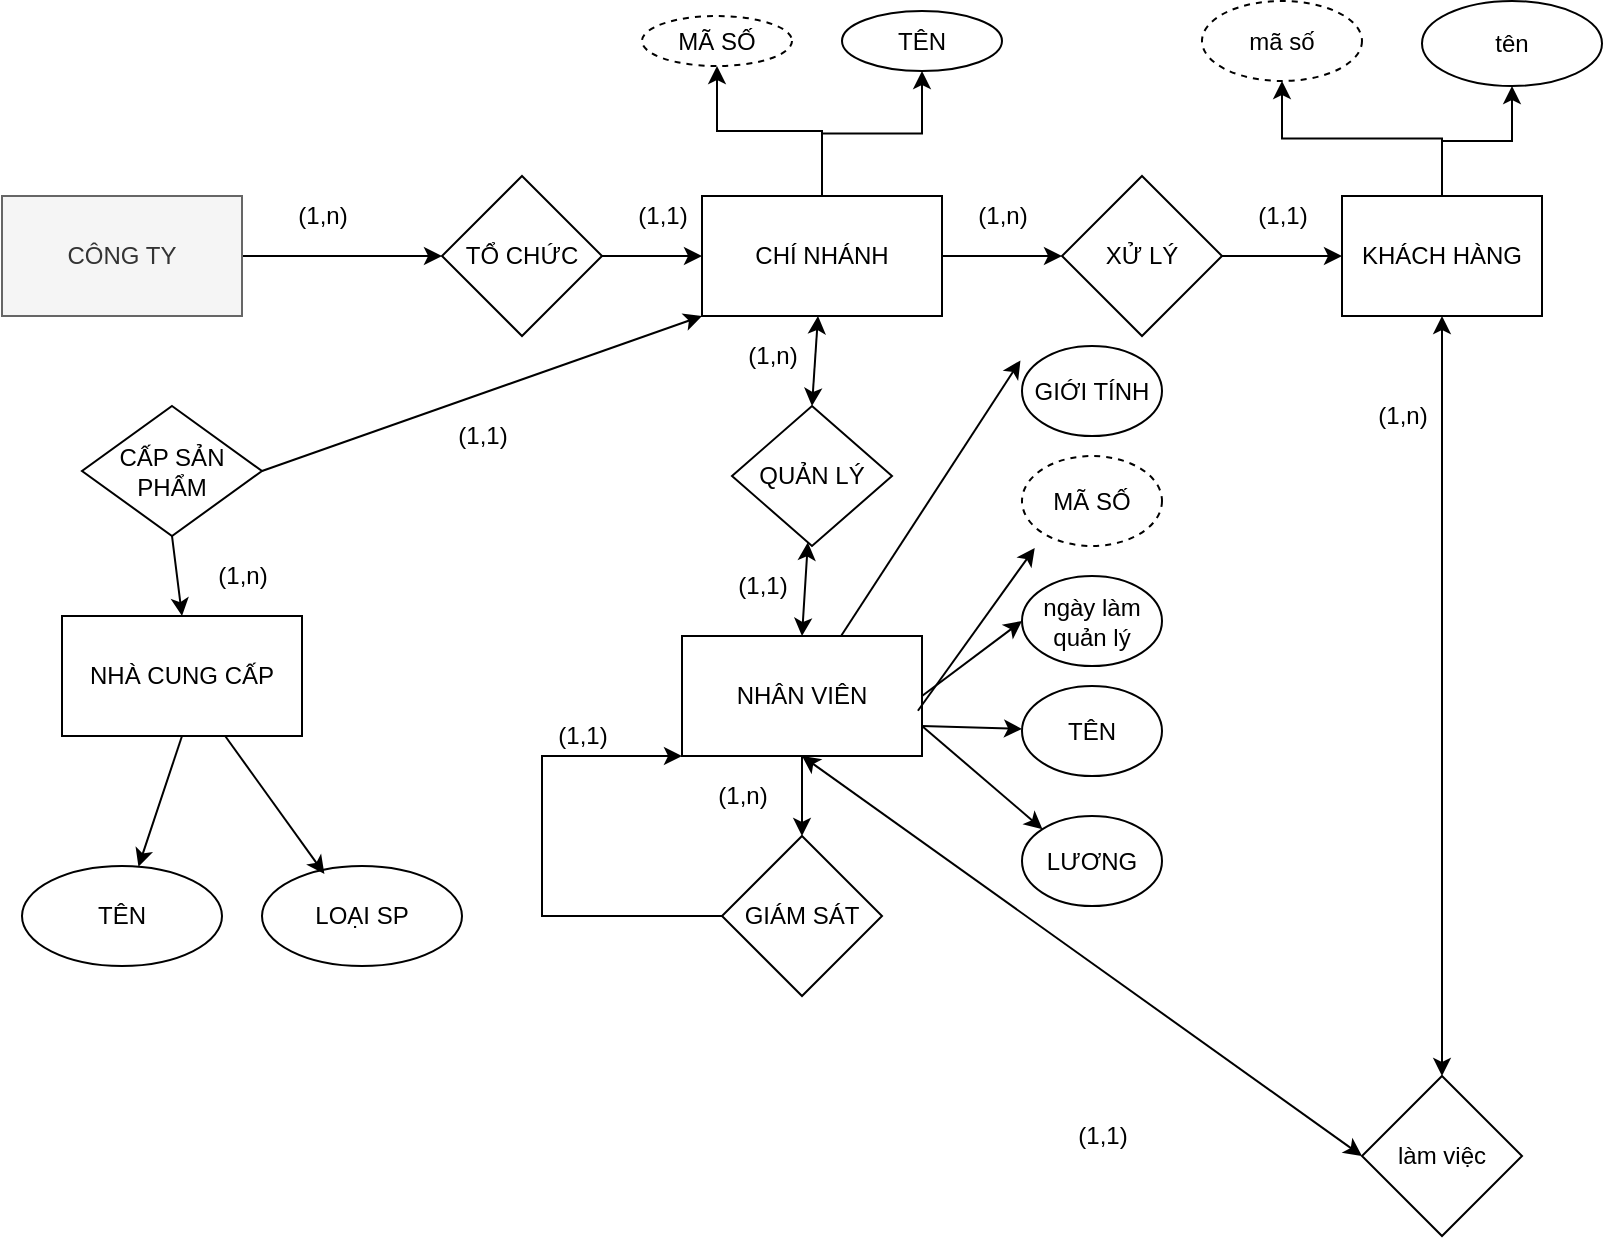 <mxfile version="15.9.1" type="onedrive"><diagram id="ZxikQbThv3326FhrziSd" name="Page-1"><mxGraphModel dx="1038" dy="571" grid="1" gridSize="10" guides="1" tooltips="1" connect="1" arrows="1" fold="1" page="1" pageScale="1" pageWidth="850" pageHeight="1100" math="0" shadow="0"><root><mxCell id="0"/><mxCell id="1" parent="0"/><mxCell id="bWcPfF9cWcFS-SK4jncA-7" value="" style="edgeStyle=orthogonalEdgeStyle;rounded=0;orthogonalLoop=1;jettySize=auto;html=1;" parent="1" source="bWcPfF9cWcFS-SK4jncA-1" target="bWcPfF9cWcFS-SK4jncA-6" edge="1"><mxGeometry relative="1" as="geometry"/></mxCell><mxCell id="bWcPfF9cWcFS-SK4jncA-1" value="CÔNG TY" style="rounded=0;whiteSpace=wrap;html=1;fillColor=#f5f5f5;fontColor=#333333;strokeColor=#666666;" parent="1" vertex="1"><mxGeometry x="20" y="120" width="120" height="60" as="geometry"/></mxCell><mxCell id="bWcPfF9cWcFS-SK4jncA-17" value="" style="edgeStyle=orthogonalEdgeStyle;rounded=0;orthogonalLoop=1;jettySize=auto;html=1;" parent="1" source="bWcPfF9cWcFS-SK4jncA-3" target="bWcPfF9cWcFS-SK4jncA-16" edge="1"><mxGeometry relative="1" as="geometry"/></mxCell><mxCell id="bWcPfF9cWcFS-SK4jncA-20" value="" style="edgeStyle=orthogonalEdgeStyle;rounded=0;orthogonalLoop=1;jettySize=auto;html=1;" parent="1" source="bWcPfF9cWcFS-SK4jncA-3" target="bWcPfF9cWcFS-SK4jncA-19" edge="1"><mxGeometry relative="1" as="geometry"/></mxCell><mxCell id="bWcPfF9cWcFS-SK4jncA-44" value="" style="edgeStyle=orthogonalEdgeStyle;rounded=0;orthogonalLoop=1;jettySize=auto;html=1;" parent="1" source="bWcPfF9cWcFS-SK4jncA-3" target="bWcPfF9cWcFS-SK4jncA-43" edge="1"><mxGeometry relative="1" as="geometry"/></mxCell><mxCell id="bWcPfF9cWcFS-SK4jncA-3" value="CHÍ NHÁNH" style="rounded=0;whiteSpace=wrap;html=1;" parent="1" vertex="1"><mxGeometry x="370" y="120" width="120" height="60" as="geometry"/></mxCell><mxCell id="bWcPfF9cWcFS-SK4jncA-8" value="" style="edgeStyle=orthogonalEdgeStyle;rounded=0;orthogonalLoop=1;jettySize=auto;html=1;" parent="1" source="bWcPfF9cWcFS-SK4jncA-6" target="bWcPfF9cWcFS-SK4jncA-3" edge="1"><mxGeometry relative="1" as="geometry"/></mxCell><mxCell id="bWcPfF9cWcFS-SK4jncA-6" value="TỔ CHỨC" style="rhombus;whiteSpace=wrap;html=1;rounded=0;" parent="1" vertex="1"><mxGeometry x="240" y="110" width="80" height="80" as="geometry"/></mxCell><mxCell id="bWcPfF9cWcFS-SK4jncA-15" value="(1,n)" style="text;html=1;align=center;verticalAlign=middle;resizable=0;points=[];autosize=1;strokeColor=none;fillColor=none;" parent="1" vertex="1"><mxGeometry x="160" y="120" width="40" height="20" as="geometry"/></mxCell><mxCell id="bWcPfF9cWcFS-SK4jncA-16" value="TÊN" style="ellipse;whiteSpace=wrap;html=1;rounded=0;" parent="1" vertex="1"><mxGeometry x="440" y="27.5" width="80" height="30" as="geometry"/></mxCell><mxCell id="bWcPfF9cWcFS-SK4jncA-19" value="MÃ SỐ" style="ellipse;whiteSpace=wrap;html=1;rounded=0;dashed=1;" parent="1" vertex="1"><mxGeometry x="340" y="30" width="75" height="25" as="geometry"/></mxCell><mxCell id="bWcPfF9cWcFS-SK4jncA-21" value="QUẢN LÝ" style="rhombus;whiteSpace=wrap;html=1;rounded=0;" parent="1" vertex="1"><mxGeometry x="385" y="225" width="80" height="70" as="geometry"/></mxCell><mxCell id="bWcPfF9cWcFS-SK4jncA-38" value="" style="edgeStyle=orthogonalEdgeStyle;rounded=0;orthogonalLoop=1;jettySize=auto;html=1;" parent="1" source="bWcPfF9cWcFS-SK4jncA-23" target="bWcPfF9cWcFS-SK4jncA-37" edge="1"><mxGeometry relative="1" as="geometry"/></mxCell><mxCell id="bWcPfF9cWcFS-SK4jncA-23" value="NHÂN VIÊN" style="whiteSpace=wrap;html=1;rounded=0;" parent="1" vertex="1"><mxGeometry x="360" y="340" width="120" height="60" as="geometry"/></mxCell><mxCell id="bWcPfF9cWcFS-SK4jncA-36" value="(1,n)" style="text;html=1;align=center;verticalAlign=middle;resizable=0;points=[];autosize=1;strokeColor=none;fillColor=none;" parent="1" vertex="1"><mxGeometry x="385" y="190" width="40" height="20" as="geometry"/></mxCell><mxCell id="bWcPfF9cWcFS-SK4jncA-37" value="GIÁM SÁT" style="rhombus;whiteSpace=wrap;html=1;rounded=0;" parent="1" vertex="1"><mxGeometry x="380" y="440" width="80" height="80" as="geometry"/></mxCell><mxCell id="bWcPfF9cWcFS-SK4jncA-39" value="(1,1)" style="text;html=1;align=center;verticalAlign=middle;resizable=0;points=[];autosize=1;strokeColor=none;fillColor=none;" parent="1" vertex="1"><mxGeometry x="330" y="120" width="40" height="20" as="geometry"/></mxCell><mxCell id="bWcPfF9cWcFS-SK4jncA-40" value="(1,1)" style="text;html=1;align=center;verticalAlign=middle;resizable=0;points=[];autosize=1;strokeColor=none;fillColor=none;" parent="1" vertex="1"><mxGeometry x="380" y="305" width="40" height="20" as="geometry"/></mxCell><mxCell id="bWcPfF9cWcFS-SK4jncA-41" value="" style="endArrow=classic;startArrow=classic;html=1;rounded=0;exitX=0.5;exitY=0;exitDx=0;exitDy=0;" parent="1" source="bWcPfF9cWcFS-SK4jncA-21" target="bWcPfF9cWcFS-SK4jncA-3" edge="1"><mxGeometry width="50" height="50" relative="1" as="geometry"><mxPoint x="570" y="220" as="sourcePoint"/><mxPoint x="610" y="170" as="targetPoint"/></mxGeometry></mxCell><mxCell id="bWcPfF9cWcFS-SK4jncA-42" value="" style="endArrow=classic;startArrow=classic;html=1;rounded=0;entryX=0.5;entryY=0;entryDx=0;entryDy=0;" parent="1" source="bWcPfF9cWcFS-SK4jncA-21" target="bWcPfF9cWcFS-SK4jncA-23" edge="1"><mxGeometry width="50" height="50" relative="1" as="geometry"><mxPoint x="400" y="410" as="sourcePoint"/><mxPoint x="425" y="330" as="targetPoint"/></mxGeometry></mxCell><mxCell id="bWcPfF9cWcFS-SK4jncA-48" value="" style="edgeStyle=orthogonalEdgeStyle;rounded=0;orthogonalLoop=1;jettySize=auto;html=1;" parent="1" source="bWcPfF9cWcFS-SK4jncA-43" target="bWcPfF9cWcFS-SK4jncA-47" edge="1"><mxGeometry relative="1" as="geometry"/></mxCell><mxCell id="bWcPfF9cWcFS-SK4jncA-43" value="XỬ LÝ" style="rhombus;whiteSpace=wrap;html=1;rounded=0;" parent="1" vertex="1"><mxGeometry x="550" y="110" width="80" height="80" as="geometry"/></mxCell><mxCell id="bWcPfF9cWcFS-SK4jncA-66" value="" style="edgeStyle=orthogonalEdgeStyle;rounded=0;orthogonalLoop=1;jettySize=auto;html=1;" parent="1" source="bWcPfF9cWcFS-SK4jncA-47" target="bWcPfF9cWcFS-SK4jncA-65" edge="1"><mxGeometry relative="1" as="geometry"/></mxCell><mxCell id="bWcPfF9cWcFS-SK4jncA-68" value="" style="edgeStyle=orthogonalEdgeStyle;rounded=0;orthogonalLoop=1;jettySize=auto;html=1;" parent="1" source="bWcPfF9cWcFS-SK4jncA-47" target="bWcPfF9cWcFS-SK4jncA-67" edge="1"><mxGeometry relative="1" as="geometry"/></mxCell><mxCell id="bWcPfF9cWcFS-SK4jncA-47" value="KHÁCH HÀNG" style="whiteSpace=wrap;html=1;rounded=0;" parent="1" vertex="1"><mxGeometry x="690" y="120" width="100" height="60" as="geometry"/></mxCell><mxCell id="bWcPfF9cWcFS-SK4jncA-49" value="(1,n)" style="text;html=1;align=center;verticalAlign=middle;resizable=0;points=[];autosize=1;strokeColor=none;fillColor=none;" parent="1" vertex="1"><mxGeometry x="500" y="120" width="40" height="20" as="geometry"/></mxCell><mxCell id="bWcPfF9cWcFS-SK4jncA-50" value="(1,1)" style="text;html=1;align=center;verticalAlign=middle;resizable=0;points=[];autosize=1;strokeColor=none;fillColor=none;" parent="1" vertex="1"><mxGeometry x="640" y="120" width="40" height="20" as="geometry"/></mxCell><mxCell id="bWcPfF9cWcFS-SK4jncA-54" value="(1,n)" style="text;html=1;align=center;verticalAlign=middle;resizable=0;points=[];autosize=1;strokeColor=none;fillColor=none;" parent="1" vertex="1"><mxGeometry x="370" y="410" width="40" height="20" as="geometry"/></mxCell><mxCell id="bWcPfF9cWcFS-SK4jncA-57" value="làm việc" style="rhombus;whiteSpace=wrap;html=1;rounded=0;" parent="1" vertex="1"><mxGeometry x="700" y="560" width="80" height="80" as="geometry"/></mxCell><mxCell id="bWcPfF9cWcFS-SK4jncA-59" value="(1,1)" style="text;html=1;align=center;verticalAlign=middle;resizable=0;points=[];autosize=1;strokeColor=none;fillColor=none;" parent="1" vertex="1"><mxGeometry x="550" y="580" width="40" height="20" as="geometry"/></mxCell><mxCell id="bWcPfF9cWcFS-SK4jncA-60" value="(1,n)" style="text;html=1;align=center;verticalAlign=middle;resizable=0;points=[];autosize=1;strokeColor=none;fillColor=none;" parent="1" vertex="1"><mxGeometry x="700" y="220" width="40" height="20" as="geometry"/></mxCell><mxCell id="bWcPfF9cWcFS-SK4jncA-65" value="mã số" style="ellipse;whiteSpace=wrap;html=1;rounded=0;dashed=1;" parent="1" vertex="1"><mxGeometry x="620" y="22.5" width="80" height="40" as="geometry"/></mxCell><mxCell id="bWcPfF9cWcFS-SK4jncA-67" value="tên" style="ellipse;whiteSpace=wrap;html=1;rounded=0;" parent="1" vertex="1"><mxGeometry x="730" y="22.5" width="90" height="42.5" as="geometry"/></mxCell><mxCell id="bWcPfF9cWcFS-SK4jncA-69" value="NHÀ CUNG CẤP" style="whiteSpace=wrap;html=1;" parent="1" vertex="1"><mxGeometry x="50" y="330" width="120" height="60" as="geometry"/></mxCell><mxCell id="bWcPfF9cWcFS-SK4jncA-70" value="CẤP SẢN PHẨM" style="rhombus;whiteSpace=wrap;html=1;" parent="1" vertex="1"><mxGeometry x="60" y="225" width="90" height="65" as="geometry"/></mxCell><mxCell id="bWcPfF9cWcFS-SK4jncA-72" value="" style="endArrow=classic;html=1;rounded=0;exitX=1;exitY=0.5;exitDx=0;exitDy=0;entryX=0;entryY=1;entryDx=0;entryDy=0;" parent="1" source="bWcPfF9cWcFS-SK4jncA-70" target="bWcPfF9cWcFS-SK4jncA-3" edge="1"><mxGeometry width="50" height="50" relative="1" as="geometry"><mxPoint x="190" y="260" as="sourcePoint"/><mxPoint x="240" y="210" as="targetPoint"/></mxGeometry></mxCell><mxCell id="bWcPfF9cWcFS-SK4jncA-73" value="(1,1)" style="text;html=1;align=center;verticalAlign=middle;resizable=0;points=[];autosize=1;strokeColor=none;fillColor=none;" parent="1" vertex="1"><mxGeometry x="240" y="230" width="40" height="20" as="geometry"/></mxCell><mxCell id="bWcPfF9cWcFS-SK4jncA-74" value="(1,n)" style="text;html=1;align=center;verticalAlign=middle;resizable=0;points=[];autosize=1;strokeColor=none;fillColor=none;" parent="1" vertex="1"><mxGeometry x="120" y="300" width="40" height="20" as="geometry"/></mxCell><mxCell id="bWcPfF9cWcFS-SK4jncA-75" value="TÊN" style="ellipse;whiteSpace=wrap;html=1;" parent="1" vertex="1"><mxGeometry x="30" y="455" width="100" height="50" as="geometry"/></mxCell><mxCell id="bWcPfF9cWcFS-SK4jncA-77" value="LOẠI SP" style="ellipse;whiteSpace=wrap;html=1;" parent="1" vertex="1"><mxGeometry x="150" y="455" width="100" height="50" as="geometry"/></mxCell><mxCell id="bWcPfF9cWcFS-SK4jncA-78" value="" style="endArrow=classic;html=1;rounded=0;exitX=0.5;exitY=1;exitDx=0;exitDy=0;" parent="1" source="bWcPfF9cWcFS-SK4jncA-69" target="bWcPfF9cWcFS-SK4jncA-75" edge="1"><mxGeometry width="50" height="50" relative="1" as="geometry"><mxPoint x="90" y="450" as="sourcePoint"/><mxPoint x="140" y="400" as="targetPoint"/></mxGeometry></mxCell><mxCell id="bWcPfF9cWcFS-SK4jncA-79" value="" style="endArrow=classic;html=1;rounded=0;entryX=0.312;entryY=0.08;entryDx=0;entryDy=0;entryPerimeter=0;" parent="1" source="bWcPfF9cWcFS-SK4jncA-69" target="bWcPfF9cWcFS-SK4jncA-77" edge="1"><mxGeometry width="50" height="50" relative="1" as="geometry"><mxPoint x="120" y="400" as="sourcePoint"/><mxPoint x="98.22" y="465.34" as="targetPoint"/></mxGeometry></mxCell><mxCell id="bWcPfF9cWcFS-SK4jncA-86" value="LƯƠNG" style="ellipse;whiteSpace=wrap;html=1;rounded=0;" parent="1" vertex="1"><mxGeometry x="530" y="430" width="70" height="45" as="geometry"/></mxCell><mxCell id="bWcPfF9cWcFS-SK4jncA-87" value="GIỚI TÍNH" style="ellipse;whiteSpace=wrap;html=1;rounded=0;" parent="1" vertex="1"><mxGeometry x="530" y="195" width="70" height="45" as="geometry"/></mxCell><mxCell id="bWcPfF9cWcFS-SK4jncA-88" value="TÊN" style="ellipse;whiteSpace=wrap;html=1;rounded=0;" parent="1" vertex="1"><mxGeometry x="530" y="365" width="70" height="45" as="geometry"/></mxCell><mxCell id="bWcPfF9cWcFS-SK4jncA-89" value="ngày làm quản lý" style="ellipse;whiteSpace=wrap;html=1;rounded=0;" parent="1" vertex="1"><mxGeometry x="530" y="310" width="70" height="45" as="geometry"/></mxCell><mxCell id="bWcPfF9cWcFS-SK4jncA-90" value="MÃ SỐ" style="ellipse;whiteSpace=wrap;html=1;rounded=0;dashed=1;" parent="1" vertex="1"><mxGeometry x="530" y="250" width="70" height="45" as="geometry"/></mxCell><mxCell id="bWcPfF9cWcFS-SK4jncA-91" value="" style="endArrow=classic;html=1;rounded=0;exitX=1;exitY=0.75;exitDx=0;exitDy=0;" parent="1" source="bWcPfF9cWcFS-SK4jncA-23" target="bWcPfF9cWcFS-SK4jncA-88" edge="1"><mxGeometry width="50" height="50" relative="1" as="geometry"><mxPoint x="490" y="400" as="sourcePoint"/><mxPoint x="540" y="350" as="targetPoint"/></mxGeometry></mxCell><mxCell id="bWcPfF9cWcFS-SK4jncA-92" value="" style="endArrow=classic;html=1;rounded=0;exitX=1;exitY=0.75;exitDx=0;exitDy=0;entryX=0;entryY=0;entryDx=0;entryDy=0;" parent="1" source="bWcPfF9cWcFS-SK4jncA-23" target="bWcPfF9cWcFS-SK4jncA-86" edge="1"><mxGeometry width="50" height="50" relative="1" as="geometry"><mxPoint x="490" y="395" as="sourcePoint"/><mxPoint x="540.284" y="390.359" as="targetPoint"/></mxGeometry></mxCell><mxCell id="bWcPfF9cWcFS-SK4jncA-93" value="" style="endArrow=classic;html=1;rounded=0;entryX=-0.011;entryY=0.16;entryDx=0;entryDy=0;entryPerimeter=0;" parent="1" source="bWcPfF9cWcFS-SK4jncA-23" target="bWcPfF9cWcFS-SK4jncA-87" edge="1"><mxGeometry width="50" height="50" relative="1" as="geometry"><mxPoint x="490" y="395" as="sourcePoint"/><mxPoint x="549.975" y="436.77" as="targetPoint"/></mxGeometry></mxCell><mxCell id="bWcPfF9cWcFS-SK4jncA-94" value="" style="endArrow=classic;html=1;rounded=0;exitX=1;exitY=0.5;exitDx=0;exitDy=0;entryX=0;entryY=0.5;entryDx=0;entryDy=0;" parent="1" source="bWcPfF9cWcFS-SK4jncA-23" target="bWcPfF9cWcFS-SK4jncA-89" edge="1"><mxGeometry width="50" height="50" relative="1" as="geometry"><mxPoint x="500" y="405" as="sourcePoint"/><mxPoint x="559.975" y="446.77" as="targetPoint"/></mxGeometry></mxCell><mxCell id="bWcPfF9cWcFS-SK4jncA-95" value="" style="endArrow=classic;html=1;rounded=0;exitX=0.983;exitY=0.623;exitDx=0;exitDy=0;entryX=0.091;entryY=1.022;entryDx=0;entryDy=0;exitPerimeter=0;entryPerimeter=0;" parent="1" source="bWcPfF9cWcFS-SK4jncA-23" target="bWcPfF9cWcFS-SK4jncA-90" edge="1"><mxGeometry width="50" height="50" relative="1" as="geometry"><mxPoint x="510" y="415" as="sourcePoint"/><mxPoint x="569.975" y="456.77" as="targetPoint"/></mxGeometry></mxCell><mxCell id="bWcPfF9cWcFS-SK4jncA-97" value="" style="endArrow=classic;html=1;rounded=0;exitX=0.5;exitY=1;exitDx=0;exitDy=0;entryX=0.5;entryY=0;entryDx=0;entryDy=0;" parent="1" source="bWcPfF9cWcFS-SK4jncA-70" target="bWcPfF9cWcFS-SK4jncA-69" edge="1"><mxGeometry width="50" height="50" relative="1" as="geometry"><mxPoint x="490" y="290" as="sourcePoint"/><mxPoint x="540" y="240" as="targetPoint"/></mxGeometry></mxCell><mxCell id="bWcPfF9cWcFS-SK4jncA-107" value="" style="endArrow=classic;startArrow=classic;html=1;rounded=0;entryX=0;entryY=0.5;entryDx=0;entryDy=0;exitX=0.5;exitY=1;exitDx=0;exitDy=0;" parent="1" source="bWcPfF9cWcFS-SK4jncA-23" target="bWcPfF9cWcFS-SK4jncA-57" edge="1"><mxGeometry width="50" height="50" relative="1" as="geometry"><mxPoint x="480" y="600" as="sourcePoint"/><mxPoint x="540" y="390" as="targetPoint"/></mxGeometry></mxCell><mxCell id="bWcPfF9cWcFS-SK4jncA-108" value="" style="endArrow=classic;startArrow=classic;html=1;rounded=0;entryX=0.5;entryY=1;entryDx=0;entryDy=0;exitX=0.5;exitY=0;exitDx=0;exitDy=0;" parent="1" source="bWcPfF9cWcFS-SK4jncA-57" target="bWcPfF9cWcFS-SK4jncA-47" edge="1"><mxGeometry width="50" height="50" relative="1" as="geometry"><mxPoint x="660" y="430" as="sourcePoint"/><mxPoint x="880" y="430" as="targetPoint"/></mxGeometry></mxCell><mxCell id="bWcPfF9cWcFS-SK4jncA-110" value="" style="endArrow=classic;html=1;rounded=0;exitX=0;exitY=0.5;exitDx=0;exitDy=0;entryX=0;entryY=1;entryDx=0;entryDy=0;" parent="1" source="bWcPfF9cWcFS-SK4jncA-37" target="bWcPfF9cWcFS-SK4jncA-23" edge="1"><mxGeometry width="50" height="50" relative="1" as="geometry"><mxPoint x="320" y="505" as="sourcePoint"/><mxPoint x="370" y="455" as="targetPoint"/><Array as="points"><mxPoint x="290" y="480"/><mxPoint x="290" y="400"/></Array></mxGeometry></mxCell><mxCell id="bWcPfF9cWcFS-SK4jncA-111" value="(1,1)" style="text;html=1;align=center;verticalAlign=middle;resizable=0;points=[];autosize=1;strokeColor=none;fillColor=none;" parent="1" vertex="1"><mxGeometry x="290" y="380" width="40" height="20" as="geometry"/></mxCell></root></mxGraphModel></diagram></mxfile>
